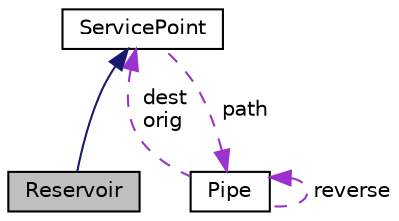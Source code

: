 digraph "Reservoir"
{
 // LATEX_PDF_SIZE
  edge [fontname="Helvetica",fontsize="10",labelfontname="Helvetica",labelfontsize="10"];
  node [fontname="Helvetica",fontsize="10",shape=record];
  Node1 [label="Reservoir",height=0.2,width=0.4,color="black", fillcolor="grey75", style="filled", fontcolor="black",tooltip="Reservoir Class definition."];
  Node2 -> Node1 [dir="back",color="midnightblue",fontsize="10",style="solid"];
  Node2 [label="ServicePoint",height=0.2,width=0.4,color="black", fillcolor="white", style="filled",URL="$classServicePoint.html",tooltip="Service Point class definition."];
  Node3 -> Node2 [dir="back",color="darkorchid3",fontsize="10",style="dashed",label=" path" ];
  Node3 [label="Pipe",height=0.2,width=0.4,color="black", fillcolor="white", style="filled",URL="$classPipe.html",tooltip="Pipe Class definition."];
  Node2 -> Node3 [dir="back",color="darkorchid3",fontsize="10",style="dashed",label=" dest\norig" ];
  Node3 -> Node3 [dir="back",color="darkorchid3",fontsize="10",style="dashed",label=" reverse" ];
}
